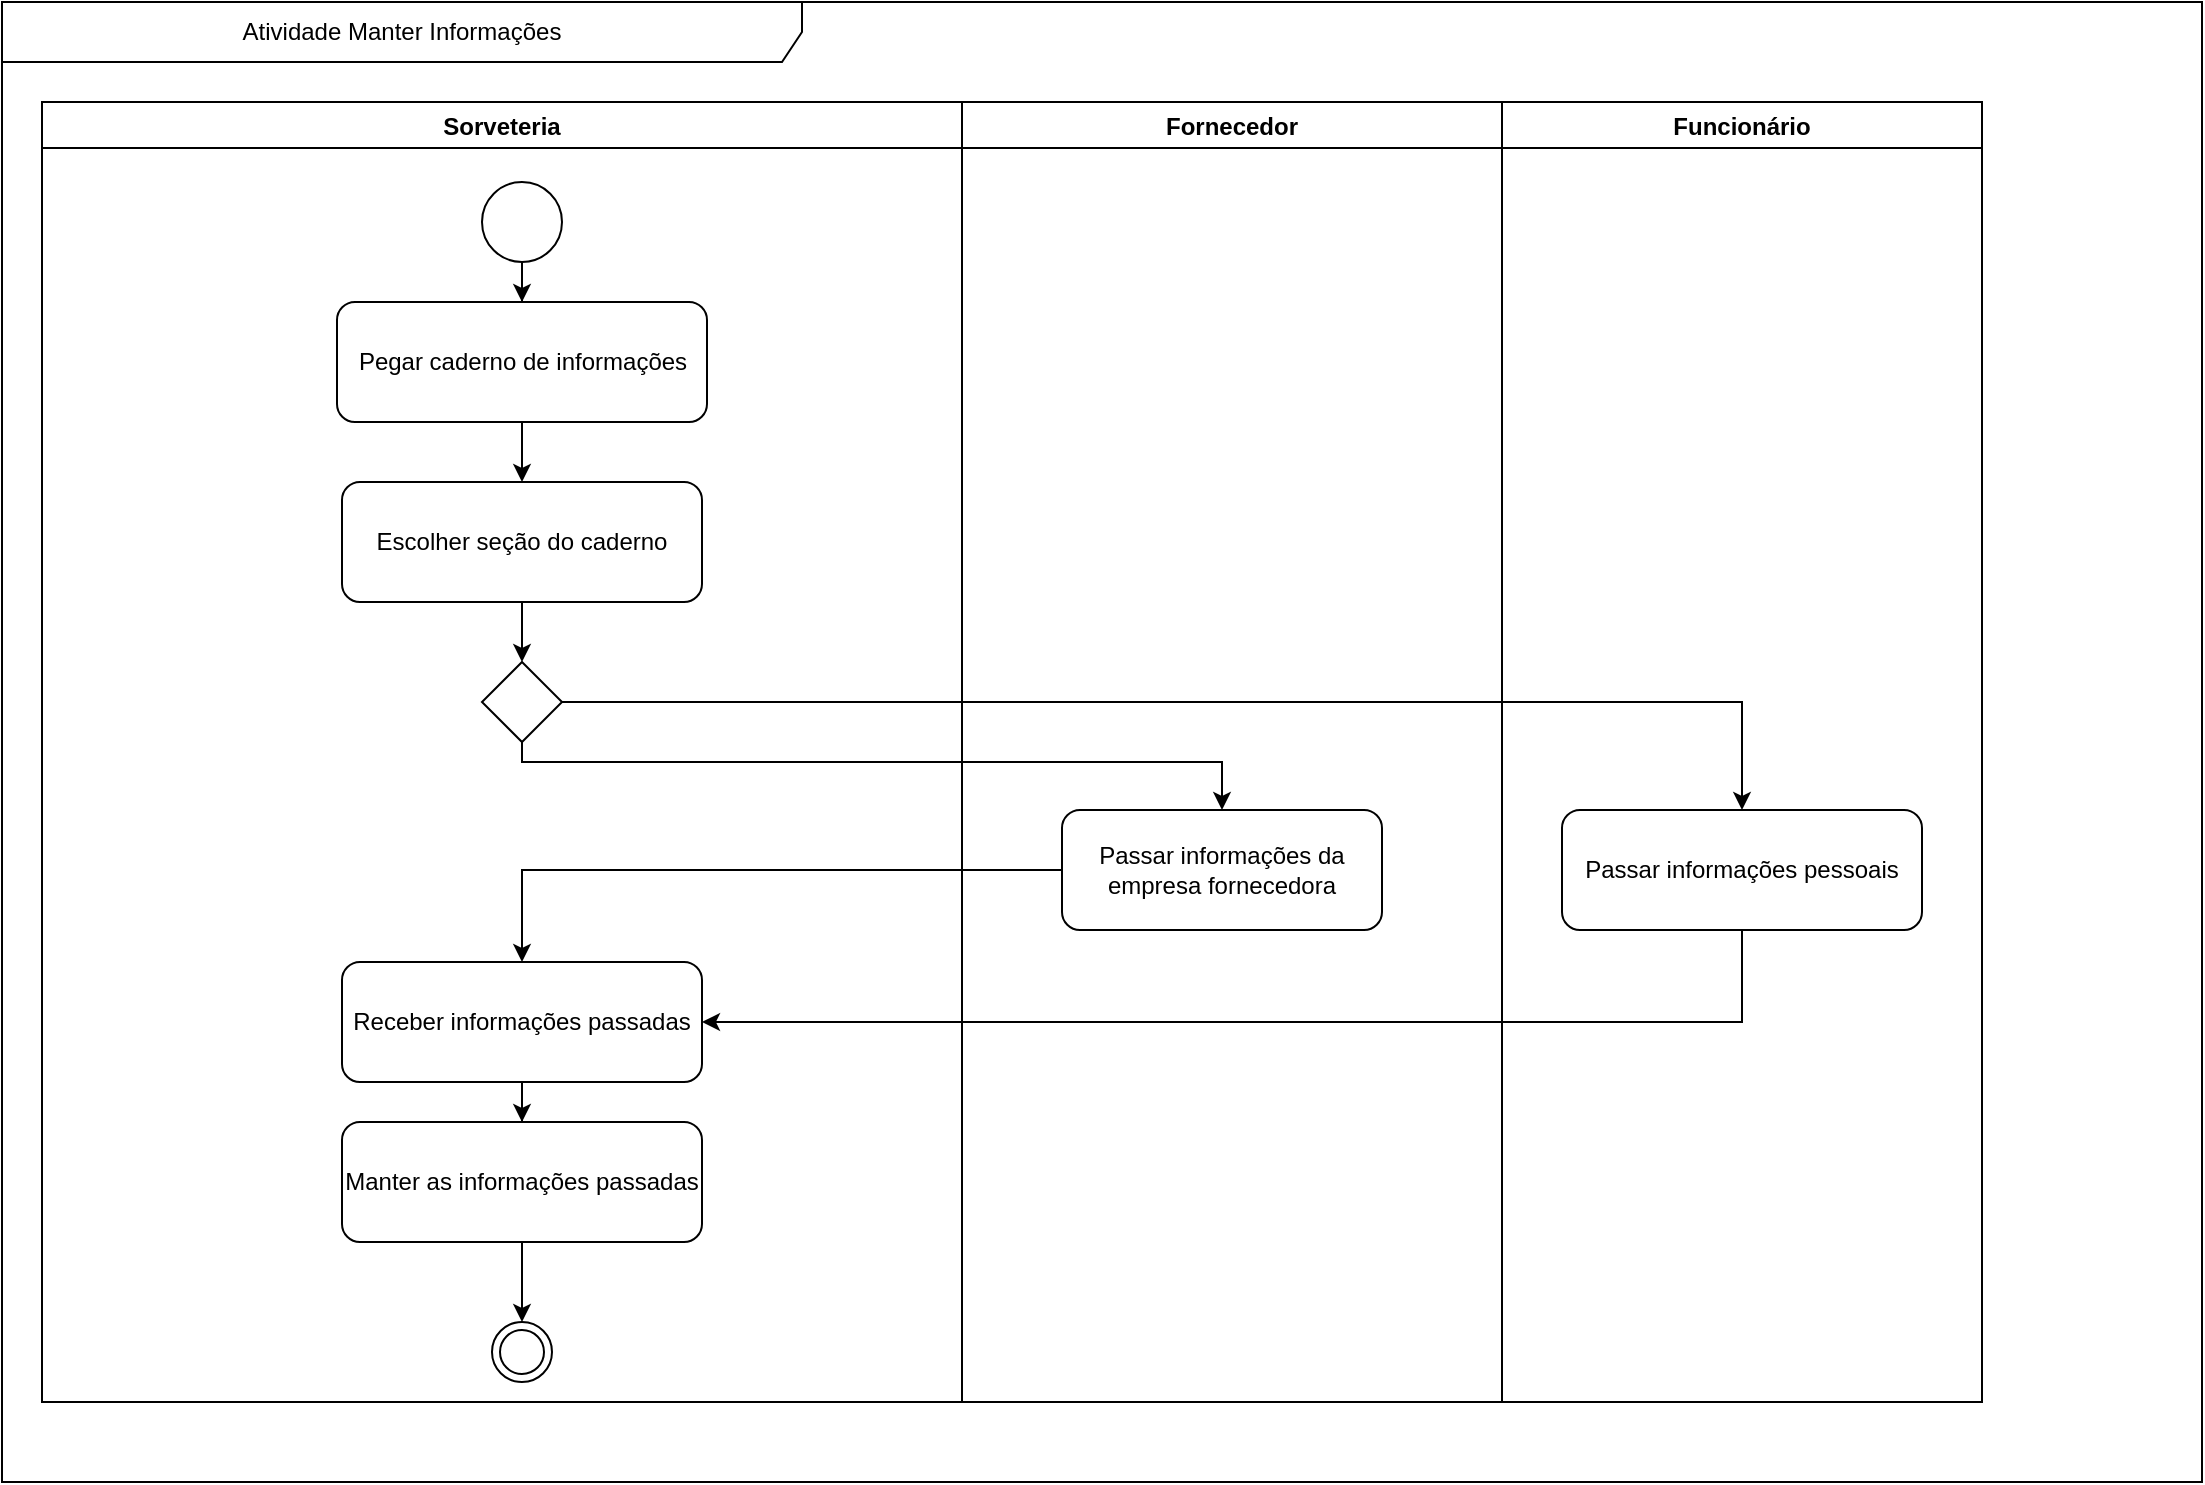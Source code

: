<mxfile version="20.4.1" type="device" pages="3"><diagram name="Registrar ou consultar 2 " id="Sgl_efUr77dfo5Kbuy3Z"><mxGraphModel dx="1221" dy="644" grid="1" gridSize="10" guides="1" tooltips="1" connect="1" arrows="1" fold="1" page="1" pageScale="1" pageWidth="1169" pageHeight="827" math="0" shadow="0"><root><mxCell id="JCIjvYkzUbduuaGI4Hj6-0"/><mxCell id="JCIjvYkzUbduuaGI4Hj6-1" parent="JCIjvYkzUbduuaGI4Hj6-0"/><mxCell id="bOpnQBWKBg1oStK5i9xa-0" value="Atividade Manter Informações" style="shape=umlFrame;whiteSpace=wrap;html=1;width=400;height=30;" vertex="1" parent="JCIjvYkzUbduuaGI4Hj6-1"><mxGeometry x="20" y="10" width="1100" height="740" as="geometry"/></mxCell><mxCell id="e5CLyIQ-2TRvuKvWFO4S-0" value="Sorveteria" style="swimlane;" vertex="1" parent="JCIjvYkzUbduuaGI4Hj6-1"><mxGeometry x="40" y="60" width="460" height="650" as="geometry"/></mxCell><mxCell id="e5CLyIQ-2TRvuKvWFO4S-10" value="" style="rhombus;whiteSpace=wrap;html=1;" vertex="1" parent="e5CLyIQ-2TRvuKvWFO4S-0"><mxGeometry x="220" y="280" width="40" height="40" as="geometry"/></mxCell><mxCell id="e5CLyIQ-2TRvuKvWFO4S-2" value="Pegar caderno de informações" style="rounded=1;whiteSpace=wrap;html=1;" vertex="1" parent="e5CLyIQ-2TRvuKvWFO4S-0"><mxGeometry x="147.5" y="100" width="185" height="60" as="geometry"/></mxCell><mxCell id="e5CLyIQ-2TRvuKvWFO4S-27" style="edgeStyle=orthogonalEdgeStyle;rounded=0;orthogonalLoop=1;jettySize=auto;html=1;entryX=0.5;entryY=0;entryDx=0;entryDy=0;" edge="1" parent="e5CLyIQ-2TRvuKvWFO4S-0" source="e5CLyIQ-2TRvuKvWFO4S-24" target="e5CLyIQ-2TRvuKvWFO4S-22"><mxGeometry relative="1" as="geometry"/></mxCell><mxCell id="e5CLyIQ-2TRvuKvWFO4S-24" value="Manter as informações passadas" style="rounded=1;whiteSpace=wrap;html=1;" vertex="1" parent="e5CLyIQ-2TRvuKvWFO4S-0"><mxGeometry x="150" y="510" width="180" height="60" as="geometry"/></mxCell><mxCell id="e5CLyIQ-2TRvuKvWFO4S-22" value="" style="ellipse;html=1;shape=endState;" vertex="1" parent="e5CLyIQ-2TRvuKvWFO4S-0"><mxGeometry x="225" y="610" width="30" height="30" as="geometry"/></mxCell><mxCell id="e5CLyIQ-2TRvuKvWFO4S-3" style="edgeStyle=orthogonalEdgeStyle;rounded=0;orthogonalLoop=1;jettySize=auto;html=1;entryX=0.5;entryY=0;entryDx=0;entryDy=0;" edge="1" parent="JCIjvYkzUbduuaGI4Hj6-1" source="e5CLyIQ-2TRvuKvWFO4S-1" target="e5CLyIQ-2TRvuKvWFO4S-2"><mxGeometry relative="1" as="geometry"/></mxCell><mxCell id="e5CLyIQ-2TRvuKvWFO4S-1" value="" style="ellipse;whiteSpace=wrap;html=1;aspect=fixed;" vertex="1" parent="JCIjvYkzUbduuaGI4Hj6-1"><mxGeometry x="260" y="100" width="40" height="40" as="geometry"/></mxCell><mxCell id="e5CLyIQ-2TRvuKvWFO4S-9" style="edgeStyle=orthogonalEdgeStyle;rounded=0;orthogonalLoop=1;jettySize=auto;html=1;" edge="1" parent="JCIjvYkzUbduuaGI4Hj6-1" source="e5CLyIQ-2TRvuKvWFO4S-2" target="e5CLyIQ-2TRvuKvWFO4S-6"><mxGeometry relative="1" as="geometry"/></mxCell><mxCell id="e5CLyIQ-2TRvuKvWFO4S-4" value="Fornecedor" style="swimlane;startSize=23;" vertex="1" parent="JCIjvYkzUbduuaGI4Hj6-1"><mxGeometry x="500" y="60" width="270" height="650" as="geometry"/></mxCell><mxCell id="e5CLyIQ-2TRvuKvWFO4S-13" value="Passar informações da empresa fornecedora" style="rounded=1;whiteSpace=wrap;html=1;" vertex="1" parent="e5CLyIQ-2TRvuKvWFO4S-4"><mxGeometry x="50" y="354" width="160" height="60" as="geometry"/></mxCell><mxCell id="e5CLyIQ-2TRvuKvWFO4S-5" value="Funcionário" style="swimlane;startSize=23;" vertex="1" parent="JCIjvYkzUbduuaGI4Hj6-1"><mxGeometry x="770" y="60" width="240" height="650" as="geometry"/></mxCell><mxCell id="e5CLyIQ-2TRvuKvWFO4S-17" value="Passar informações pessoais" style="rounded=1;whiteSpace=wrap;html=1;" vertex="1" parent="e5CLyIQ-2TRvuKvWFO4S-5"><mxGeometry x="30" y="354" width="180" height="60" as="geometry"/></mxCell><mxCell id="e5CLyIQ-2TRvuKvWFO4S-15" style="edgeStyle=orthogonalEdgeStyle;rounded=0;orthogonalLoop=1;jettySize=auto;html=1;" edge="1" parent="JCIjvYkzUbduuaGI4Hj6-1" source="e5CLyIQ-2TRvuKvWFO4S-6" target="e5CLyIQ-2TRvuKvWFO4S-10"><mxGeometry relative="1" as="geometry"/></mxCell><mxCell id="e5CLyIQ-2TRvuKvWFO4S-6" value="Escolher seção do caderno" style="rounded=1;whiteSpace=wrap;html=1;" vertex="1" parent="JCIjvYkzUbduuaGI4Hj6-1"><mxGeometry x="190" y="250" width="180" height="60" as="geometry"/></mxCell><mxCell id="e5CLyIQ-2TRvuKvWFO4S-16" style="edgeStyle=orthogonalEdgeStyle;rounded=0;orthogonalLoop=1;jettySize=auto;html=1;" edge="1" parent="JCIjvYkzUbduuaGI4Hj6-1" source="e5CLyIQ-2TRvuKvWFO4S-10" target="e5CLyIQ-2TRvuKvWFO4S-13"><mxGeometry relative="1" as="geometry"><Array as="points"><mxPoint x="280" y="390"/><mxPoint x="630" y="390"/></Array></mxGeometry></mxCell><mxCell id="e5CLyIQ-2TRvuKvWFO4S-18" style="edgeStyle=orthogonalEdgeStyle;rounded=0;orthogonalLoop=1;jettySize=auto;html=1;" edge="1" parent="JCIjvYkzUbduuaGI4Hj6-1" source="e5CLyIQ-2TRvuKvWFO4S-10" target="e5CLyIQ-2TRvuKvWFO4S-17"><mxGeometry relative="1" as="geometry"/></mxCell><mxCell id="e5CLyIQ-2TRvuKvWFO4S-26" style="edgeStyle=orthogonalEdgeStyle;rounded=0;orthogonalLoop=1;jettySize=auto;html=1;entryX=0.5;entryY=0;entryDx=0;entryDy=0;" edge="1" parent="JCIjvYkzUbduuaGI4Hj6-1" source="e5CLyIQ-2TRvuKvWFO4S-19" target="e5CLyIQ-2TRvuKvWFO4S-24"><mxGeometry relative="1" as="geometry"/></mxCell><mxCell id="e5CLyIQ-2TRvuKvWFO4S-19" value="Receber informações passadas" style="rounded=1;whiteSpace=wrap;html=1;" vertex="1" parent="JCIjvYkzUbduuaGI4Hj6-1"><mxGeometry x="190" y="490" width="180" height="60" as="geometry"/></mxCell><mxCell id="e5CLyIQ-2TRvuKvWFO4S-20" style="edgeStyle=orthogonalEdgeStyle;rounded=0;orthogonalLoop=1;jettySize=auto;html=1;" edge="1" parent="JCIjvYkzUbduuaGI4Hj6-1" source="e5CLyIQ-2TRvuKvWFO4S-13" target="e5CLyIQ-2TRvuKvWFO4S-19"><mxGeometry relative="1" as="geometry"/></mxCell><mxCell id="e5CLyIQ-2TRvuKvWFO4S-25" style="edgeStyle=orthogonalEdgeStyle;rounded=0;orthogonalLoop=1;jettySize=auto;html=1;entryX=1;entryY=0.5;entryDx=0;entryDy=0;" edge="1" parent="JCIjvYkzUbduuaGI4Hj6-1" source="e5CLyIQ-2TRvuKvWFO4S-17" target="e5CLyIQ-2TRvuKvWFO4S-19"><mxGeometry relative="1" as="geometry"><Array as="points"><mxPoint x="890" y="520"/></Array></mxGeometry></mxCell></root></mxGraphModel></diagram><diagram id="Af5O5GDSjS3Og9bX2psX" name="Sorveteria - Fornecedor"><mxGraphModel dx="1038" dy="547" grid="1" gridSize="10" guides="1" tooltips="1" connect="1" arrows="1" fold="1" page="1" pageScale="1" pageWidth="827" pageHeight="1169" math="0" shadow="0"><root><mxCell id="0"/><mxCell id="1" parent="0"/><mxCell id="idFZ8rU93YuitRMjPPHD-1" value="&lt;div style=&quot;text-align: left;&quot;&gt;&lt;span style=&quot;background-color: initial;&quot;&gt;Atividade Registrar Estoque&lt;/span&gt;&lt;/div&gt;&lt;div style=&quot;text-align: justify;&quot;&gt;&lt;/div&gt;" style="shape=umlFrame;whiteSpace=wrap;html=1;width=221;height=30;" parent="1" vertex="1"><mxGeometry x="19" y="40" width="641" height="810" as="geometry"/></mxCell><mxCell id="uZwskDhzvOMMhu02PPED-1" value="Sorveteria" style="swimlane;" parent="1" vertex="1"><mxGeometry x="90" y="100" width="230" height="720" as="geometry"/></mxCell><mxCell id="uZwskDhzvOMMhu02PPED-16" style="edgeStyle=orthogonalEdgeStyle;rounded=0;orthogonalLoop=1;jettySize=auto;html=1;entryX=0.5;entryY=0;entryDx=0;entryDy=0;" parent="uZwskDhzvOMMhu02PPED-1" source="uZwskDhzvOMMhu02PPED-3" target="uZwskDhzvOMMhu02PPED-4" edge="1"><mxGeometry relative="1" as="geometry"/></mxCell><mxCell id="uZwskDhzvOMMhu02PPED-3" value="" style="ellipse;whiteSpace=wrap;html=1;aspect=fixed;" parent="uZwskDhzvOMMhu02PPED-1" vertex="1"><mxGeometry x="100" y="40" width="30" height="30" as="geometry"/></mxCell><mxCell id="uZwskDhzvOMMhu02PPED-6" style="edgeStyle=orthogonalEdgeStyle;rounded=0;orthogonalLoop=1;jettySize=auto;html=1;" parent="uZwskDhzvOMMhu02PPED-1" source="uZwskDhzvOMMhu02PPED-4" target="uZwskDhzvOMMhu02PPED-5" edge="1"><mxGeometry relative="1" as="geometry"/></mxCell><mxCell id="uZwskDhzvOMMhu02PPED-4" value="Entrar em contato com o fornecedor" style="rounded=1;whiteSpace=wrap;html=1;fillColor=none;" parent="uZwskDhzvOMMhu02PPED-1" vertex="1"><mxGeometry x="55" y="100" width="120" height="60" as="geometry"/></mxCell><mxCell id="uZwskDhzvOMMhu02PPED-5" value="Solicitar produtos" style="rounded=1;whiteSpace=wrap;html=1;fillColor=none;" parent="uZwskDhzvOMMhu02PPED-1" vertex="1"><mxGeometry x="55" y="190" width="120" height="60" as="geometry"/></mxCell><mxCell id="uZwskDhzvOMMhu02PPED-18" style="edgeStyle=orthogonalEdgeStyle;rounded=0;orthogonalLoop=1;jettySize=auto;html=1;" parent="uZwskDhzvOMMhu02PPED-1" source="uZwskDhzvOMMhu02PPED-13" target="uZwskDhzvOMMhu02PPED-17" edge="1"><mxGeometry relative="1" as="geometry"/></mxCell><mxCell id="uZwskDhzvOMMhu02PPED-13" value="Receber produtos" style="rounded=1;whiteSpace=wrap;html=1;fillColor=none;" parent="uZwskDhzvOMMhu02PPED-1" vertex="1"><mxGeometry x="55" y="480" width="120" height="60" as="geometry"/></mxCell><mxCell id="uZwskDhzvOMMhu02PPED-21" style="edgeStyle=orthogonalEdgeStyle;rounded=0;orthogonalLoop=1;jettySize=auto;html=1;" parent="uZwskDhzvOMMhu02PPED-1" source="uZwskDhzvOMMhu02PPED-17" target="uZwskDhzvOMMhu02PPED-20" edge="1"><mxGeometry relative="1" as="geometry"/></mxCell><mxCell id="uZwskDhzvOMMhu02PPED-17" value="Anotar produtos no estoque" style="rounded=1;whiteSpace=wrap;html=1;fillColor=none;" parent="uZwskDhzvOMMhu02PPED-1" vertex="1"><mxGeometry x="55" y="570" width="120" height="60" as="geometry"/></mxCell><mxCell id="uZwskDhzvOMMhu02PPED-20" value="" style="ellipse;html=1;shape=endState;" parent="uZwskDhzvOMMhu02PPED-1" vertex="1"><mxGeometry x="100" y="680" width="30" height="30" as="geometry"/></mxCell><mxCell id="uZwskDhzvOMMhu02PPED-2" value="Fornecedor" style="swimlane;" parent="1" vertex="1"><mxGeometry x="320" y="100" width="230" height="720" as="geometry"/></mxCell><mxCell id="uZwskDhzvOMMhu02PPED-10" style="edgeStyle=orthogonalEdgeStyle;rounded=0;orthogonalLoop=1;jettySize=auto;html=1;entryX=0.5;entryY=0;entryDx=0;entryDy=0;" parent="uZwskDhzvOMMhu02PPED-2" source="uZwskDhzvOMMhu02PPED-7" target="uZwskDhzvOMMhu02PPED-9" edge="1"><mxGeometry relative="1" as="geometry"/></mxCell><mxCell id="uZwskDhzvOMMhu02PPED-7" value="Receber solicitação" style="rounded=1;whiteSpace=wrap;html=1;fillColor=none;" parent="uZwskDhzvOMMhu02PPED-2" vertex="1"><mxGeometry x="55" y="260" width="120" height="60" as="geometry"/></mxCell><mxCell id="uZwskDhzvOMMhu02PPED-12" style="edgeStyle=orthogonalEdgeStyle;rounded=0;orthogonalLoop=1;jettySize=auto;html=1;" parent="uZwskDhzvOMMhu02PPED-2" source="uZwskDhzvOMMhu02PPED-9" target="uZwskDhzvOMMhu02PPED-11" edge="1"><mxGeometry relative="1" as="geometry"/></mxCell><mxCell id="uZwskDhzvOMMhu02PPED-9" value="Preparar produtos" style="rounded=1;whiteSpace=wrap;html=1;fillColor=none;" parent="uZwskDhzvOMMhu02PPED-2" vertex="1"><mxGeometry x="55" y="343" width="120" height="60" as="geometry"/></mxCell><mxCell id="uZwskDhzvOMMhu02PPED-11" value="Enviar produtos solicitados" style="rounded=1;whiteSpace=wrap;html=1;fillColor=none;" parent="uZwskDhzvOMMhu02PPED-2" vertex="1"><mxGeometry x="55" y="430" width="120" height="60" as="geometry"/></mxCell><mxCell id="uZwskDhzvOMMhu02PPED-8" style="edgeStyle=orthogonalEdgeStyle;rounded=0;orthogonalLoop=1;jettySize=auto;html=1;entryX=0.5;entryY=0;entryDx=0;entryDy=0;" parent="1" source="uZwskDhzvOMMhu02PPED-5" target="uZwskDhzvOMMhu02PPED-7" edge="1"><mxGeometry relative="1" as="geometry"/></mxCell><mxCell id="uZwskDhzvOMMhu02PPED-19" style="edgeStyle=orthogonalEdgeStyle;rounded=0;orthogonalLoop=1;jettySize=auto;html=1;" parent="1" source="uZwskDhzvOMMhu02PPED-11" target="uZwskDhzvOMMhu02PPED-13" edge="1"><mxGeometry relative="1" as="geometry"><Array as="points"><mxPoint x="205" y="560"/></Array></mxGeometry></mxCell></root></mxGraphModel></diagram><diagram name="Sorveteria - Cliente" id="qG0FRroK5S7_4Hr9Le4K"><mxGraphModel dx="1038" dy="547" grid="1" gridSize="10" guides="1" tooltips="1" connect="1" arrows="1" fold="1" page="1" pageScale="1" pageWidth="827" pageHeight="1169" math="0" shadow="0"><root><mxCell id="hkmvpmmJz7oQB5nCDM8d-0"/><mxCell id="hkmvpmmJz7oQB5nCDM8d-1" parent="hkmvpmmJz7oQB5nCDM8d-0"/><mxCell id="QEJSR1-gdB-SnkTH6CW5-34" value="Atividade Registrar venda" style="shape=umlFrame;whiteSpace=wrap;html=1;fillColor=none;width=265;height=30;" parent="hkmvpmmJz7oQB5nCDM8d-1" vertex="1"><mxGeometry x="55" y="50" width="545" height="960" as="geometry"/></mxCell><mxCell id="hkmvpmmJz7oQB5nCDM8d-2" value="Sorveteria" style="swimlane;" parent="hkmvpmmJz7oQB5nCDM8d-1" vertex="1"><mxGeometry x="90" y="100" width="230" height="860" as="geometry"/></mxCell><mxCell id="QEJSR1-gdB-SnkTH6CW5-9" style="edgeStyle=orthogonalEdgeStyle;rounded=0;orthogonalLoop=1;jettySize=auto;html=1;exitX=0.5;exitY=1;exitDx=0;exitDy=0;" parent="hkmvpmmJz7oQB5nCDM8d-2" source="QEJSR1-gdB-SnkTH6CW5-3" edge="1"><mxGeometry relative="1" as="geometry"><mxPoint x="114.5" y="328" as="sourcePoint"/><mxPoint x="114.5" y="358" as="targetPoint"/></mxGeometry></mxCell><mxCell id="QEJSR1-gdB-SnkTH6CW5-31" style="edgeStyle=orthogonalEdgeStyle;rounded=0;orthogonalLoop=1;jettySize=auto;html=1;entryX=0.5;entryY=0;entryDx=0;entryDy=0;" parent="hkmvpmmJz7oQB5nCDM8d-2" source="QEJSR1-gdB-SnkTH6CW5-29" target="QEJSR1-gdB-SnkTH6CW5-30" edge="1"><mxGeometry relative="1" as="geometry"/></mxCell><mxCell id="QEJSR1-gdB-SnkTH6CW5-29" value="Encerrar pedido" style="rounded=1;whiteSpace=wrap;html=1;fillColor=none;" parent="hkmvpmmJz7oQB5nCDM8d-2" vertex="1"><mxGeometry x="55" y="620" width="110" height="60" as="geometry"/></mxCell><mxCell id="QEJSR1-gdB-SnkTH6CW5-30" value="" style="ellipse;html=1;shape=endState;" parent="hkmvpmmJz7oQB5nCDM8d-2" vertex="1"><mxGeometry x="95" y="770" width="30" height="30" as="geometry"/></mxCell><mxCell id="hkmvpmmJz7oQB5nCDM8d-13" value="Cliente" style="swimlane;startSize=23;" parent="hkmvpmmJz7oQB5nCDM8d-1" vertex="1"><mxGeometry x="320" y="100" width="230" height="860" as="geometry"/></mxCell><mxCell id="QEJSR1-gdB-SnkTH6CW5-18" value="Receber pedido" style="rounded=1;whiteSpace=wrap;html=1;fillColor=none;" parent="hkmvpmmJz7oQB5nCDM8d-13" vertex="1"><mxGeometry x="50" y="560" width="110" height="60" as="geometry"/></mxCell><mxCell id="QEJSR1-gdB-SnkTH6CW5-27" value="Pagar a conta" style="rounded=1;whiteSpace=wrap;html=1;fillColor=none;" parent="hkmvpmmJz7oQB5nCDM8d-13" vertex="1"><mxGeometry x="50" y="425" width="110" height="60" as="geometry"/></mxCell><mxCell id="QEJSR1-gdB-SnkTH6CW5-1" style="edgeStyle=orthogonalEdgeStyle;rounded=0;orthogonalLoop=1;jettySize=auto;html=1;" parent="hkmvpmmJz7oQB5nCDM8d-1" edge="1"><mxGeometry relative="1" as="geometry"><mxPoint x="440" y="170" as="sourcePoint"/><mxPoint x="435" y="200" as="targetPoint"/></mxGeometry></mxCell><mxCell id="hkmvpmmJz7oQB5nCDM8d-4" value="" style="ellipse;whiteSpace=wrap;html=1;aspect=fixed;" parent="hkmvpmmJz7oQB5nCDM8d-1" vertex="1"><mxGeometry x="420" y="140" width="30" height="30" as="geometry"/></mxCell><mxCell id="QEJSR1-gdB-SnkTH6CW5-2" style="edgeStyle=orthogonalEdgeStyle;rounded=0;orthogonalLoop=1;jettySize=auto;html=1;entryX=0.5;entryY=0;entryDx=0;entryDy=0;" parent="hkmvpmmJz7oQB5nCDM8d-1" source="hkmvpmmJz7oQB5nCDM8d-7" target="QEJSR1-gdB-SnkTH6CW5-0" edge="1"><mxGeometry relative="1" as="geometry"/></mxCell><mxCell id="hkmvpmmJz7oQB5nCDM8d-7" value="Solicitar produto(s)" style="rounded=1;whiteSpace=wrap;html=1;fillColor=none;" parent="hkmvpmmJz7oQB5nCDM8d-1" vertex="1"><mxGeometry x="370" y="200" width="120" height="60" as="geometry"/></mxCell><mxCell id="QEJSR1-gdB-SnkTH6CW5-4" style="edgeStyle=orthogonalEdgeStyle;rounded=0;orthogonalLoop=1;jettySize=auto;html=1;" parent="hkmvpmmJz7oQB5nCDM8d-1" source="QEJSR1-gdB-SnkTH6CW5-0" target="QEJSR1-gdB-SnkTH6CW5-3" edge="1"><mxGeometry relative="1" as="geometry"/></mxCell><mxCell id="QEJSR1-gdB-SnkTH6CW5-0" value="Anotar pedido" style="rounded=1;whiteSpace=wrap;html=1;fillColor=none;" parent="hkmvpmmJz7oQB5nCDM8d-1" vertex="1"><mxGeometry x="145" y="250" width="120" height="60" as="geometry"/></mxCell><mxCell id="QEJSR1-gdB-SnkTH6CW5-3" value="Separar produto(s)" style="rounded=1;whiteSpace=wrap;html=1;fillColor=none;" parent="hkmvpmmJz7oQB5nCDM8d-1" vertex="1"><mxGeometry x="145" y="340" width="120" height="60" as="geometry"/></mxCell><mxCell id="HmHJj7DOkMpfjR6RSqjq-0" style="edgeStyle=orthogonalEdgeStyle;rounded=0;orthogonalLoop=1;jettySize=auto;html=1;" edge="1" parent="hkmvpmmJz7oQB5nCDM8d-1" source="QEJSR1-gdB-SnkTH6CW5-16" target="QEJSR1-gdB-SnkTH6CW5-27"><mxGeometry relative="1" as="geometry"/></mxCell><mxCell id="QEJSR1-gdB-SnkTH6CW5-16" value="Efetuar cobrança" style="rounded=1;whiteSpace=wrap;html=1;fillColor=none;" parent="hkmvpmmJz7oQB5nCDM8d-1" vertex="1"><mxGeometry x="145" y="460" width="120" height="60" as="geometry"/></mxCell><mxCell id="HmHJj7DOkMpfjR6RSqjq-5" style="edgeStyle=orthogonalEdgeStyle;rounded=0;orthogonalLoop=1;jettySize=auto;html=1;entryX=0.5;entryY=0;entryDx=0;entryDy=0;" edge="1" parent="hkmvpmmJz7oQB5nCDM8d-1" source="HmHJj7DOkMpfjR6RSqjq-2" target="QEJSR1-gdB-SnkTH6CW5-18"><mxGeometry relative="1" as="geometry"/></mxCell><mxCell id="HmHJj7DOkMpfjR6RSqjq-2" value="Enviar pedido" style="rounded=1;whiteSpace=wrap;html=1;fillColor=none;" vertex="1" parent="hkmvpmmJz7oQB5nCDM8d-1"><mxGeometry x="145" y="585" width="120" height="60" as="geometry"/></mxCell><mxCell id="HmHJj7DOkMpfjR6RSqjq-3" style="edgeStyle=orthogonalEdgeStyle;rounded=0;orthogonalLoop=1;jettySize=auto;html=1;entryX=0.5;entryY=0;entryDx=0;entryDy=0;" edge="1" parent="hkmvpmmJz7oQB5nCDM8d-1" source="QEJSR1-gdB-SnkTH6CW5-27" target="HmHJj7DOkMpfjR6RSqjq-2"><mxGeometry relative="1" as="geometry"/></mxCell><mxCell id="HmHJj7DOkMpfjR6RSqjq-7" style="edgeStyle=orthogonalEdgeStyle;rounded=0;orthogonalLoop=1;jettySize=auto;html=1;entryX=0.5;entryY=0;entryDx=0;entryDy=0;" edge="1" parent="hkmvpmmJz7oQB5nCDM8d-1" source="QEJSR1-gdB-SnkTH6CW5-18" target="QEJSR1-gdB-SnkTH6CW5-29"><mxGeometry relative="1" as="geometry"/></mxCell></root></mxGraphModel></diagram></mxfile>
